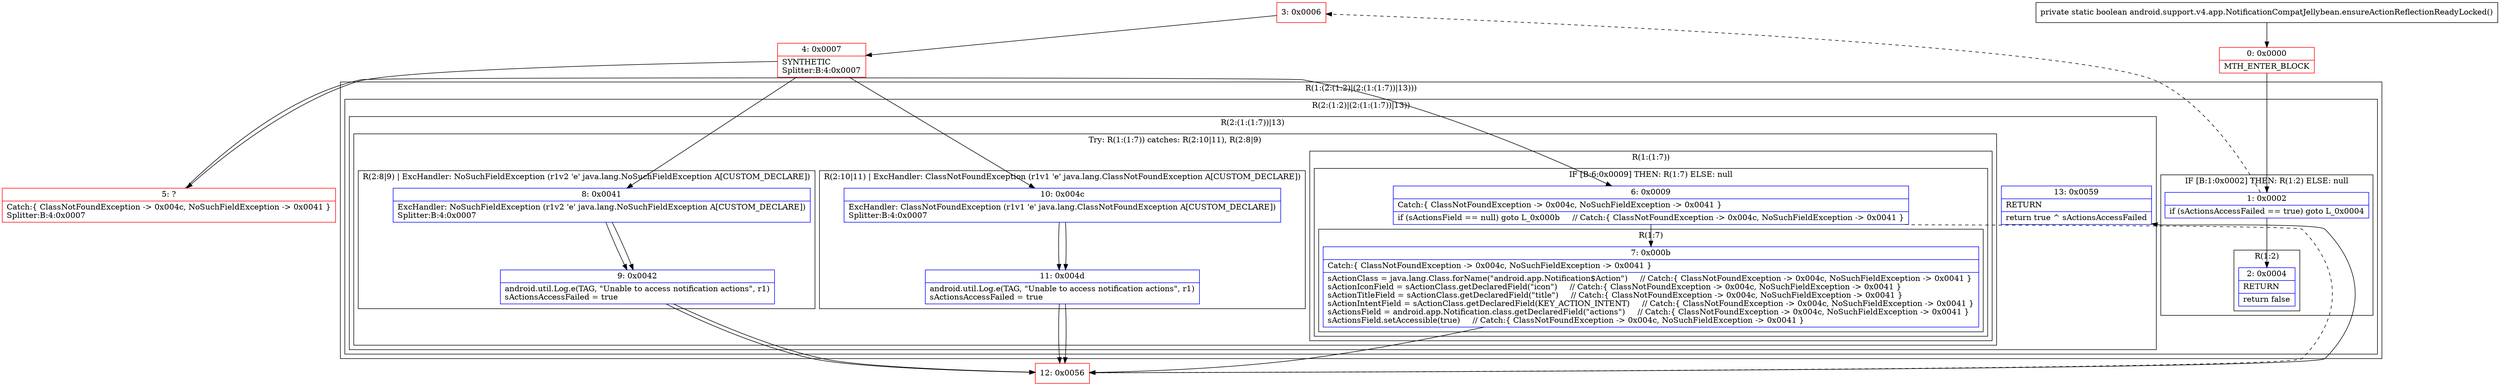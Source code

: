 digraph "CFG forandroid.support.v4.app.NotificationCompatJellybean.ensureActionReflectionReadyLocked()Z" {
subgraph cluster_Region_976454066 {
label = "R(1:(2:(1:2)|(2:(1:(1:7))|13)))";
node [shape=record,color=blue];
subgraph cluster_Region_1431914161 {
label = "R(2:(1:2)|(2:(1:(1:7))|13))";
node [shape=record,color=blue];
subgraph cluster_IfRegion_189293744 {
label = "IF [B:1:0x0002] THEN: R(1:2) ELSE: null";
node [shape=record,color=blue];
Node_1 [shape=record,label="{1\:\ 0x0002|if (sActionsAccessFailed == true) goto L_0x0004\l}"];
subgraph cluster_Region_1915491893 {
label = "R(1:2)";
node [shape=record,color=blue];
Node_2 [shape=record,label="{2\:\ 0x0004|RETURN\l|return false\l}"];
}
}
subgraph cluster_Region_1421096915 {
label = "R(2:(1:(1:7))|13)";
node [shape=record,color=blue];
subgraph cluster_TryCatchRegion_1262980922 {
label = "Try: R(1:(1:7)) catches: R(2:10|11), R(2:8|9)";
node [shape=record,color=blue];
subgraph cluster_Region_65146630 {
label = "R(1:(1:7))";
node [shape=record,color=blue];
subgraph cluster_IfRegion_292371697 {
label = "IF [B:6:0x0009] THEN: R(1:7) ELSE: null";
node [shape=record,color=blue];
Node_6 [shape=record,label="{6\:\ 0x0009|Catch:\{ ClassNotFoundException \-\> 0x004c, NoSuchFieldException \-\> 0x0041 \}\l|if (sActionsField == null) goto L_0x000b     \/\/ Catch:\{ ClassNotFoundException \-\> 0x004c, NoSuchFieldException \-\> 0x0041 \}\l}"];
subgraph cluster_Region_1678936992 {
label = "R(1:7)";
node [shape=record,color=blue];
Node_7 [shape=record,label="{7\:\ 0x000b|Catch:\{ ClassNotFoundException \-\> 0x004c, NoSuchFieldException \-\> 0x0041 \}\l|sActionClass = java.lang.Class.forName(\"android.app.Notification$Action\")     \/\/ Catch:\{ ClassNotFoundException \-\> 0x004c, NoSuchFieldException \-\> 0x0041 \}\lsActionIconField = sActionClass.getDeclaredField(\"icon\")     \/\/ Catch:\{ ClassNotFoundException \-\> 0x004c, NoSuchFieldException \-\> 0x0041 \}\lsActionTitleField = sActionClass.getDeclaredField(\"title\")     \/\/ Catch:\{ ClassNotFoundException \-\> 0x004c, NoSuchFieldException \-\> 0x0041 \}\lsActionIntentField = sActionClass.getDeclaredField(KEY_ACTION_INTENT)     \/\/ Catch:\{ ClassNotFoundException \-\> 0x004c, NoSuchFieldException \-\> 0x0041 \}\lsActionsField = android.app.Notification.class.getDeclaredField(\"actions\")     \/\/ Catch:\{ ClassNotFoundException \-\> 0x004c, NoSuchFieldException \-\> 0x0041 \}\lsActionsField.setAccessible(true)     \/\/ Catch:\{ ClassNotFoundException \-\> 0x004c, NoSuchFieldException \-\> 0x0041 \}\l}"];
}
}
}
subgraph cluster_Region_324793927 {
label = "R(2:10|11) | ExcHandler: ClassNotFoundException (r1v1 'e' java.lang.ClassNotFoundException A[CUSTOM_DECLARE])\l";
node [shape=record,color=blue];
Node_10 [shape=record,label="{10\:\ 0x004c|ExcHandler: ClassNotFoundException (r1v1 'e' java.lang.ClassNotFoundException A[CUSTOM_DECLARE])\lSplitter:B:4:0x0007\l}"];
Node_11 [shape=record,label="{11\:\ 0x004d|android.util.Log.e(TAG, \"Unable to access notification actions\", r1)\lsActionsAccessFailed = true\l}"];
}
subgraph cluster_Region_5390613 {
label = "R(2:8|9) | ExcHandler: NoSuchFieldException (r1v2 'e' java.lang.NoSuchFieldException A[CUSTOM_DECLARE])\l";
node [shape=record,color=blue];
Node_8 [shape=record,label="{8\:\ 0x0041|ExcHandler: NoSuchFieldException (r1v2 'e' java.lang.NoSuchFieldException A[CUSTOM_DECLARE])\lSplitter:B:4:0x0007\l}"];
Node_9 [shape=record,label="{9\:\ 0x0042|android.util.Log.e(TAG, \"Unable to access notification actions\", r1)\lsActionsAccessFailed = true\l}"];
}
}
Node_13 [shape=record,label="{13\:\ 0x0059|RETURN\l|return true ^ sActionsAccessFailed\l}"];
}
}
}
subgraph cluster_Region_324793927 {
label = "R(2:10|11) | ExcHandler: ClassNotFoundException (r1v1 'e' java.lang.ClassNotFoundException A[CUSTOM_DECLARE])\l";
node [shape=record,color=blue];
Node_10 [shape=record,label="{10\:\ 0x004c|ExcHandler: ClassNotFoundException (r1v1 'e' java.lang.ClassNotFoundException A[CUSTOM_DECLARE])\lSplitter:B:4:0x0007\l}"];
Node_11 [shape=record,label="{11\:\ 0x004d|android.util.Log.e(TAG, \"Unable to access notification actions\", r1)\lsActionsAccessFailed = true\l}"];
}
subgraph cluster_Region_5390613 {
label = "R(2:8|9) | ExcHandler: NoSuchFieldException (r1v2 'e' java.lang.NoSuchFieldException A[CUSTOM_DECLARE])\l";
node [shape=record,color=blue];
Node_8 [shape=record,label="{8\:\ 0x0041|ExcHandler: NoSuchFieldException (r1v2 'e' java.lang.NoSuchFieldException A[CUSTOM_DECLARE])\lSplitter:B:4:0x0007\l}"];
Node_9 [shape=record,label="{9\:\ 0x0042|android.util.Log.e(TAG, \"Unable to access notification actions\", r1)\lsActionsAccessFailed = true\l}"];
}
Node_0 [shape=record,color=red,label="{0\:\ 0x0000|MTH_ENTER_BLOCK\l}"];
Node_3 [shape=record,color=red,label="{3\:\ 0x0006}"];
Node_4 [shape=record,color=red,label="{4\:\ 0x0007|SYNTHETIC\lSplitter:B:4:0x0007\l}"];
Node_5 [shape=record,color=red,label="{5\:\ ?|Catch:\{ ClassNotFoundException \-\> 0x004c, NoSuchFieldException \-\> 0x0041 \}\lSplitter:B:4:0x0007\l}"];
Node_12 [shape=record,color=red,label="{12\:\ 0x0056}"];
MethodNode[shape=record,label="{private static boolean android.support.v4.app.NotificationCompatJellybean.ensureActionReflectionReadyLocked() }"];
MethodNode -> Node_0;
Node_1 -> Node_2;
Node_1 -> Node_3[style=dashed];
Node_6 -> Node_7;
Node_6 -> Node_12[style=dashed];
Node_7 -> Node_12;
Node_10 -> Node_11;
Node_11 -> Node_12;
Node_8 -> Node_9;
Node_9 -> Node_12;
Node_10 -> Node_11;
Node_11 -> Node_12;
Node_8 -> Node_9;
Node_9 -> Node_12;
Node_0 -> Node_1;
Node_3 -> Node_4;
Node_4 -> Node_5;
Node_4 -> Node_10;
Node_4 -> Node_8;
Node_5 -> Node_6;
Node_12 -> Node_13;
}

